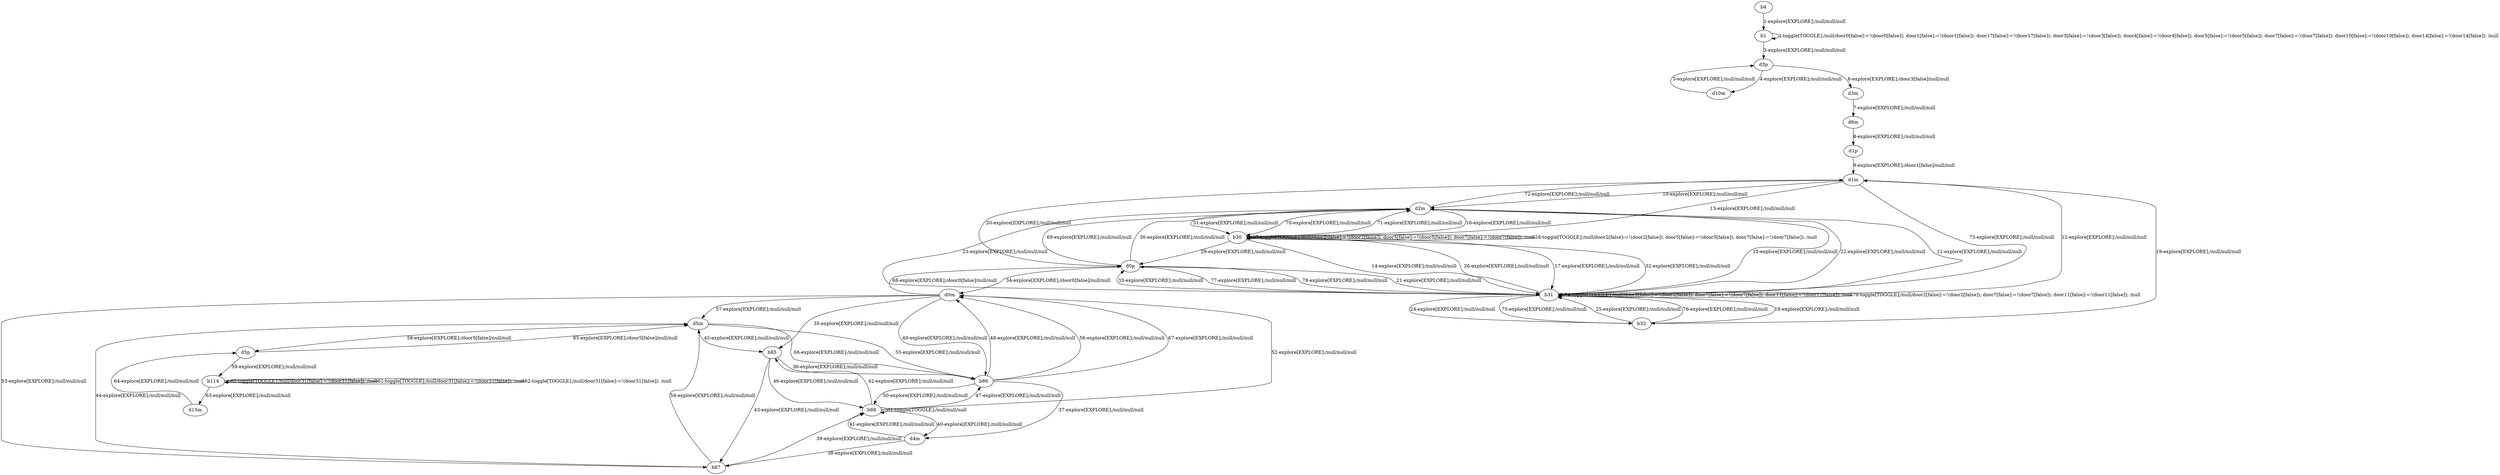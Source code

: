 # Total number of goals covered by this test: 4
# b85 --> b88
# b85 --> b87
# d2m --> d1m
# b114 --> d15m

digraph g {
"b4" -> "b1" [label = "1-explore[EXPLORE];/null/null/null"];
"b1" -> "b1" [label = "2-toggle[TOGGLE];/null/door0[false]:=!(door0[false]); door1[false]:=!(door1[false]); door17[false]:=!(door17[false]); door3[false]:=!(door3[false]); door4[false]:=!(door4[false]); door5[false]:=!(door5[false]); door7[false]:=!(door7[false]); door10[false]:=!(door10[false]); door14[false]:=!(door14[false]); /null"];
"b1" -> "d3p" [label = "3-explore[EXPLORE];/null/null/null"];
"d3p" -> "d10m" [label = "4-explore[EXPLORE];/null/null/null"];
"d10m" -> "d3p" [label = "5-explore[EXPLORE];/null/null/null"];
"d3p" -> "d3m" [label = "6-explore[EXPLORE];/door3[false]/null/null"];
"d3m" -> "d6m" [label = "7-explore[EXPLORE];/null/null/null"];
"d6m" -> "d1p" [label = "8-explore[EXPLORE];/null/null/null"];
"d1p" -> "d1m" [label = "9-explore[EXPLORE];/door1[false]/null/null"];
"d1m" -> "d2m" [label = "10-explore[EXPLORE];/null/null/null"];
"d2m" -> "b31" [label = "11-explore[EXPLORE];/null/null/null"];
"b31" -> "d1m" [label = "12-explore[EXPLORE];/null/null/null"];
"d1m" -> "b30" [label = "13-explore[EXPLORE];/null/null/null"];
"b30" -> "b31" [label = "14-explore[EXPLORE];/null/null/null"];
"b31" -> "d2m" [label = "15-explore[EXPLORE];/null/null/null"];
"d2m" -> "b30" [label = "16-explore[EXPLORE];/null/null/null"];
"b30" -> "b31" [label = "17-explore[EXPLORE];/null/null/null"];
"b31" -> "b32" [label = "18-explore[EXPLORE];/null/null/null"];
"b32" -> "d1m" [label = "19-explore[EXPLORE];/null/null/null"];
"d1m" -> "d0p" [label = "20-explore[EXPLORE];/null/null/null"];
"d0p" -> "b31" [label = "21-explore[EXPLORE];/null/null/null"];
"b31" -> "d2m" [label = "22-explore[EXPLORE];/null/null/null"];
"d2m" -> "b31" [label = "23-explore[EXPLORE];/null/null/null"];
"b31" -> "b32" [label = "24-explore[EXPLORE];/null/null/null"];
"b32" -> "b31" [label = "25-explore[EXPLORE];/null/null/null"];
"b31" -> "b30" [label = "26-explore[EXPLORE];/null/null/null"];
"b30" -> "b30" [label = "27-toggle[TOGGLE];/null/door2[false]:=!(door2[false]); door5[false]:=!(door5[false]); door7[false]:=!(door7[false]); /null"];
"b30" -> "b30" [label = "28-toggle[TOGGLE];/null/door2[false]:=!(door2[false]); door5[false]:=!(door5[false]); door7[false]:=!(door7[false]); /null"];
"b30" -> "d0p" [label = "29-explore[EXPLORE];/null/null/null"];
"d0p" -> "d2m" [label = "30-explore[EXPLORE];/null/null/null"];
"d2m" -> "b30" [label = "31-explore[EXPLORE];/null/null/null"];
"b30" -> "b31" [label = "32-explore[EXPLORE];/null/null/null"];
"b31" -> "d0p" [label = "33-explore[EXPLORE];/null/null/null"];
"d0p" -> "d0m" [label = "34-explore[EXPLORE];/door0[false]/null/null"];
"d0m" -> "b85" [label = "35-explore[EXPLORE];/null/null/null"];
"b85" -> "b86" [label = "36-explore[EXPLORE];/null/null/null"];
"b86" -> "d4m" [label = "37-explore[EXPLORE];/null/null/null"];
"d4m" -> "b87" [label = "38-explore[EXPLORE];/null/null/null"];
"b87" -> "b88" [label = "39-explore[EXPLORE];/null/null/null"];
"b88" -> "d4m" [label = "40-explore[EXPLORE];/null/null/null"];
"d4m" -> "b88" [label = "41-explore[EXPLORE];/null/null/null"];
"b88" -> "b85" [label = "42-explore[EXPLORE];/null/null/null"];
"b85" -> "b87" [label = "43-explore[EXPLORE];/null/null/null"];
"b87" -> "d5m" [label = "44-explore[EXPLORE];/null/null/null"];
"d5m" -> "b85" [label = "45-explore[EXPLORE];/null/null/null"];
"b85" -> "b88" [label = "46-explore[EXPLORE];/null/null/null"];
"b88" -> "b86" [label = "47-explore[EXPLORE];/null/null/null"];
"b86" -> "d0m" [label = "48-explore[EXPLORE];/null/null/null"];
"d0m" -> "b86" [label = "49-explore[EXPLORE];/null/null/null"];
"b86" -> "b88" [label = "50-explore[EXPLORE];/null/null/null"];
"b88" -> "b88" [label = "51-toggle[TOGGLE];/null/null/null"];
"b88" -> "d0m" [label = "52-explore[EXPLORE];/null/null/null"];
"d0m" -> "b87" [label = "53-explore[EXPLORE];/null/null/null"];
"b87" -> "d5m" [label = "54-explore[EXPLORE];/null/null/null"];
"d5m" -> "b86" [label = "55-explore[EXPLORE];/null/null/null"];
"b86" -> "d0m" [label = "56-explore[EXPLORE];/null/null/null"];
"d0m" -> "d5m" [label = "57-explore[EXPLORE];/null/null/null"];
"d5m" -> "d5p" [label = "58-explore[EXPLORE];/door5[false]/null/null"];
"d5p" -> "b114" [label = "59-explore[EXPLORE];/null/null/null"];
"b114" -> "b114" [label = "60-toggle[TOGGLE];/null/door31[false]:=!(door31[false]); /null"];
"b114" -> "b114" [label = "61-toggle[TOGGLE];/null/door31[false]:=!(door31[false]); /null"];
"b114" -> "b114" [label = "62-toggle[TOGGLE];/null/door31[false]:=!(door31[false]); /null"];
"b114" -> "d15m" [label = "63-explore[EXPLORE];/null/null/null"];
"d15m" -> "d5p" [label = "64-explore[EXPLORE];/null/null/null"];
"d5p" -> "d5m" [label = "65-explore[EXPLORE];/door5[false]/null/null"];
"d5m" -> "b86" [label = "66-explore[EXPLORE];/null/null/null"];
"b86" -> "d0m" [label = "67-explore[EXPLORE];/null/null/null"];
"d0m" -> "d0p" [label = "68-explore[EXPLORE];/door0[false]/null/null"];
"d0p" -> "d2m" [label = "69-explore[EXPLORE];/null/null/null"];
"d2m" -> "b30" [label = "70-explore[EXPLORE];/null/null/null"];
"b30" -> "d2m" [label = "71-explore[EXPLORE];/null/null/null"];
"d2m" -> "d1m" [label = "72-explore[EXPLORE];/null/null/null"];
"d1m" -> "b31" [label = "73-explore[EXPLORE];/null/null/null"];
"b31" -> "b31" [label = "74-toggle[TOGGLE];/null/door2[false]:=!(door2[false]); door7[false]:=!(door7[false]); door11[false]:=!(door11[false]); /null"];
"b31" -> "b32" [label = "75-explore[EXPLORE];/null/null/null"];
"b32" -> "b31" [label = "76-explore[EXPLORE];/null/null/null"];
"b31" -> "d0p" [label = "77-explore[EXPLORE];/null/null/null"];
"d0p" -> "b31" [label = "78-explore[EXPLORE];/null/null/null"];
"b31" -> "b31" [label = "79-toggle[TOGGLE];/null/door2[false]:=!(door2[false]); door7[false]:=!(door7[false]); door11[false]:=!(door11[false]); /null"];
}